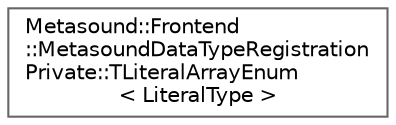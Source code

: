digraph "Graphical Class Hierarchy"
{
 // INTERACTIVE_SVG=YES
 // LATEX_PDF_SIZE
  bgcolor="transparent";
  edge [fontname=Helvetica,fontsize=10,labelfontname=Helvetica,labelfontsize=10];
  node [fontname=Helvetica,fontsize=10,shape=box,height=0.2,width=0.4];
  rankdir="LR";
  Node0 [id="Node000000",label="Metasound::Frontend\l::MetasoundDataTypeRegistration\lPrivate::TLiteralArrayEnum\l\< LiteralType \>",height=0.2,width=0.4,color="grey40", fillcolor="white", style="filled",URL="$d3/df2/structMetasound_1_1Frontend_1_1MetasoundDataTypeRegistrationPrivate_1_1TLiteralArrayEnum.html",tooltip=" "];
}
